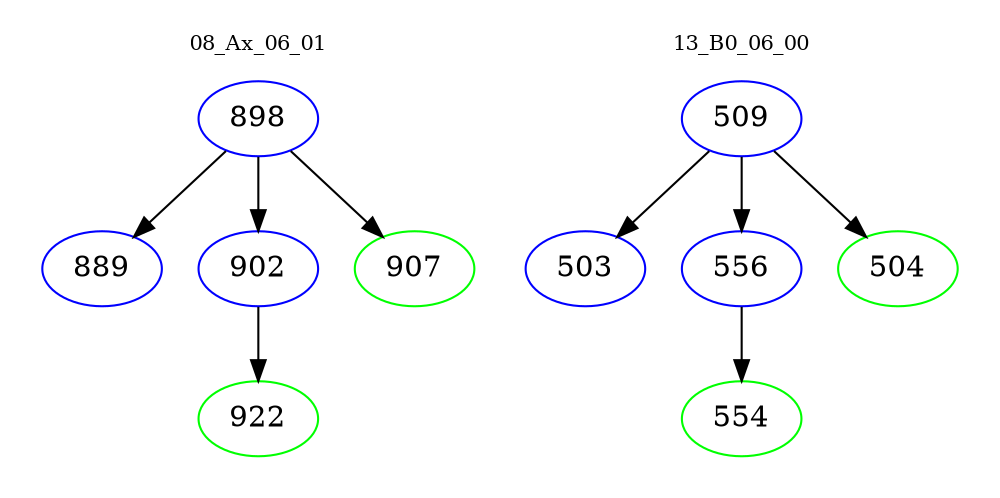 digraph{
subgraph cluster_0 {
color = white
label = "08_Ax_06_01";
fontsize=10;
T0_898 [label="898", color="blue"]
T0_898 -> T0_889 [color="black"]
T0_889 [label="889", color="blue"]
T0_898 -> T0_902 [color="black"]
T0_902 [label="902", color="blue"]
T0_902 -> T0_922 [color="black"]
T0_922 [label="922", color="green"]
T0_898 -> T0_907 [color="black"]
T0_907 [label="907", color="green"]
}
subgraph cluster_1 {
color = white
label = "13_B0_06_00";
fontsize=10;
T1_509 [label="509", color="blue"]
T1_509 -> T1_503 [color="black"]
T1_503 [label="503", color="blue"]
T1_509 -> T1_556 [color="black"]
T1_556 [label="556", color="blue"]
T1_556 -> T1_554 [color="black"]
T1_554 [label="554", color="green"]
T1_509 -> T1_504 [color="black"]
T1_504 [label="504", color="green"]
}
}
